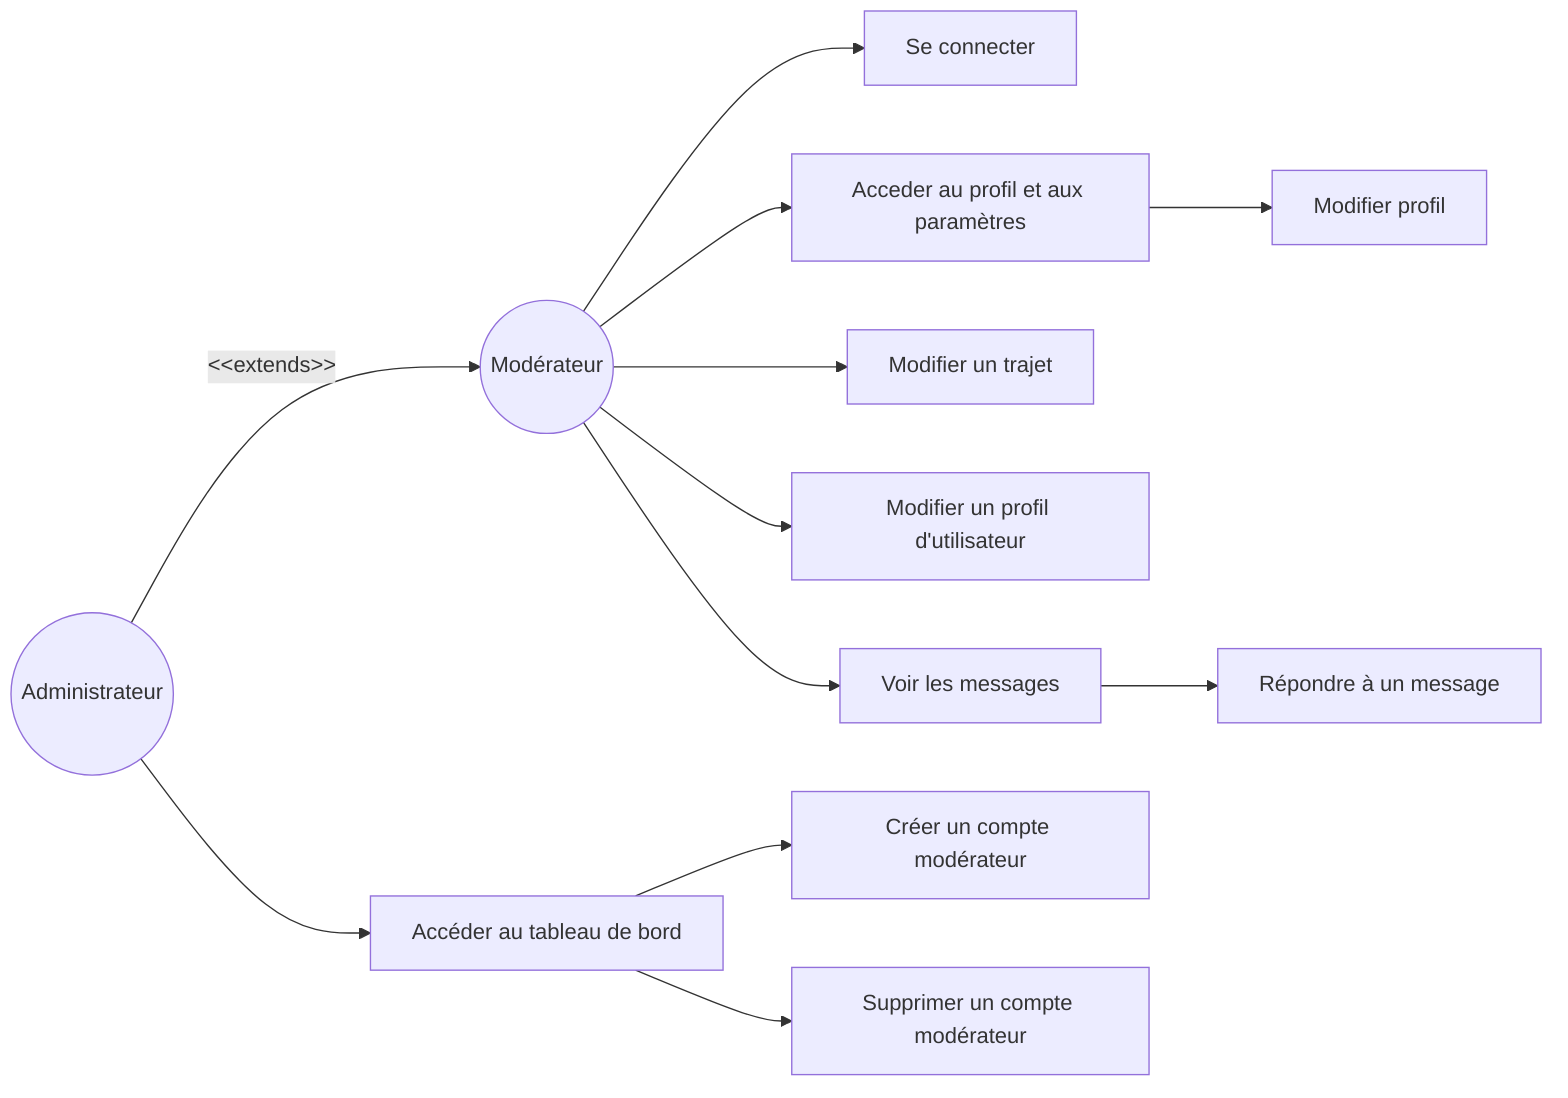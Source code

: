 flowchart LR
modo((Modérateur))
admin((Administrateur))

modo --> /login[Se connecter]
modo --> /profil[Acceder au profil et aux paramètres]
/profil --> /profil/edit[Modifier profil]
modo --> /travels/edit[Modifier un trajet]
modo --> /profils/edit[Modifier un profil d'utilisateur]
modo --> /contact/view[Voir les messages]
/contact/view --> /contact/reply[Répondre à un message]

admin --> /admin/dashboard[Accéder au tableau de bord]
/admin/dashboard --> /admin/modo/create[Créer un compte modérateur]
/admin/dashboard --> /admin/modo/delete[Supprimer un compte modérateur]

admin -->|&lt;&lt;extends&gt;&gt;| modo